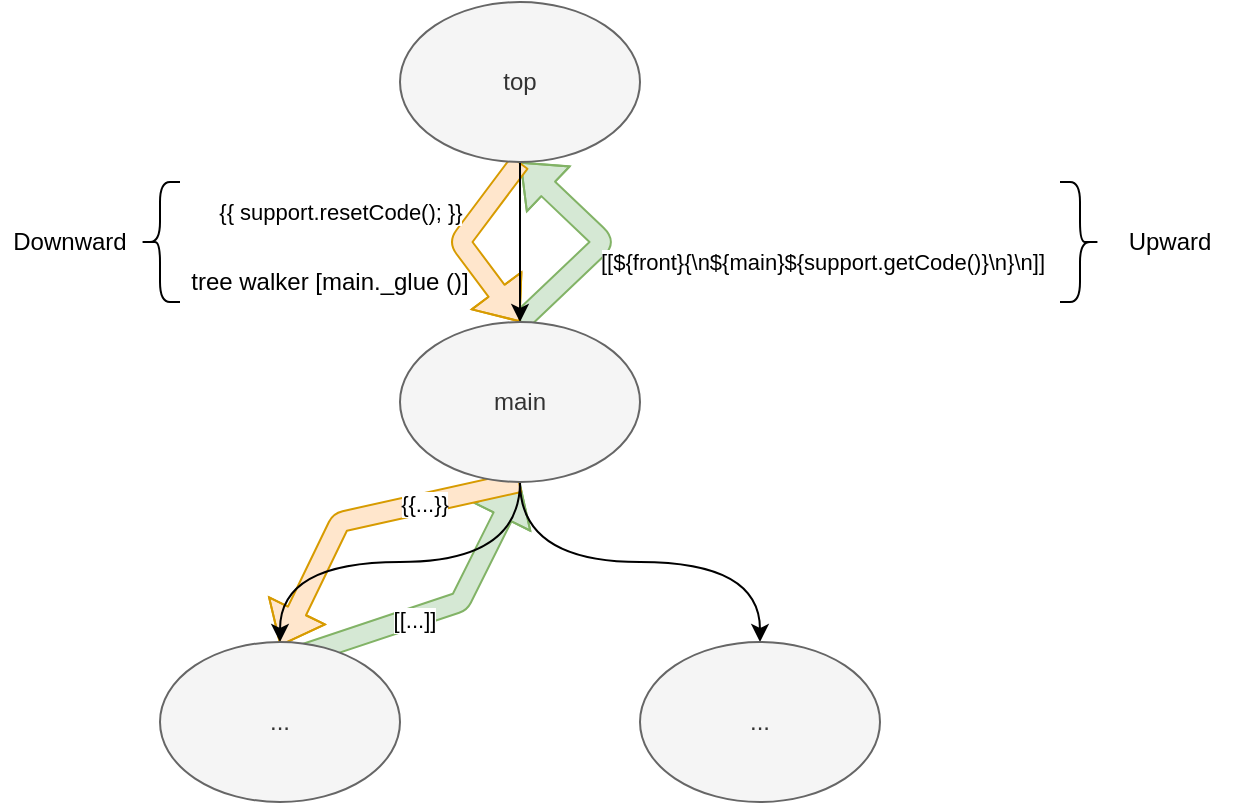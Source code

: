 <mxfile version="14.6.13" type="device"><diagram id="RzvkpYXUeIA2Cgt1Kg2k" name="Page-1"><mxGraphModel dx="1580" dy="1151" grid="1" gridSize="10" guides="1" tooltips="1" connect="1" arrows="1" fold="1" page="1" pageScale="1" pageWidth="1100" pageHeight="850" math="0" shadow="0"><root><mxCell id="0"/><mxCell id="1" parent="0"/><mxCell id="J16P1Fx0aGhfprqaCuTA-19" value="" style="shape=flexArrow;endArrow=classic;html=1;entryX=0.5;entryY=1;entryDx=0;entryDy=0;fillColor=#d5e8d4;strokeColor=#82b366;exitX=0.5;exitY=0;exitDx=0;exitDy=0;exitPerimeter=0;" edge="1" parent="1" source="J16P1Fx0aGhfprqaCuTA-2" target="J16P1Fx0aGhfprqaCuTA-1"><mxGeometry width="50" height="50" relative="1" as="geometry"><mxPoint x="220" y="420" as="sourcePoint"/><mxPoint x="340" y="330" as="targetPoint"/><Array as="points"><mxPoint x="372" y="200"/></Array></mxGeometry></mxCell><mxCell id="J16P1Fx0aGhfprqaCuTA-20" value="[[${front}{\n${main}${support.getCode()}\n}\n]]" style="edgeLabel;html=1;align=center;verticalAlign=middle;resizable=0;points=[];" vertex="1" connectable="0" parent="J16P1Fx0aGhfprqaCuTA-19"><mxGeometry x="-0.133" y="-1" relative="1" as="geometry"><mxPoint x="113" y="4" as="offset"/></mxGeometry></mxCell><mxCell id="J16P1Fx0aGhfprqaCuTA-17" value="" style="shape=flexArrow;endArrow=classic;html=1;entryX=0.5;entryY=1;entryDx=0;entryDy=0;fillColor=#d5e8d4;strokeColor=#82b366;" edge="1" parent="1" target="J16P1Fx0aGhfprqaCuTA-2"><mxGeometry width="50" height="50" relative="1" as="geometry"><mxPoint x="210" y="410" as="sourcePoint"/><mxPoint x="700" y="390" as="targetPoint"/><Array as="points"><mxPoint x="300" y="380"/></Array></mxGeometry></mxCell><mxCell id="J16P1Fx0aGhfprqaCuTA-18" value="[[...]]" style="edgeLabel;html=1;align=center;verticalAlign=middle;resizable=0;points=[];" vertex="1" connectable="0" parent="J16P1Fx0aGhfprqaCuTA-17"><mxGeometry x="-0.133" y="-1" relative="1" as="geometry"><mxPoint as="offset"/></mxGeometry></mxCell><mxCell id="J16P1Fx0aGhfprqaCuTA-13" value="" style="shape=flexArrow;endArrow=classic;html=1;exitX=0.5;exitY=1;exitDx=0;exitDy=0;fillColor=#ffe6cc;strokeColor=#d79b00;entryX=0.5;entryY=0;entryDx=0;entryDy=0;" edge="1" parent="1" source="J16P1Fx0aGhfprqaCuTA-1" target="J16P1Fx0aGhfprqaCuTA-2"><mxGeometry width="50" height="50" relative="1" as="geometry"><mxPoint x="630" y="440" as="sourcePoint"/><mxPoint x="288" y="260" as="targetPoint"/><Array as="points"><mxPoint x="300" y="200"/></Array></mxGeometry></mxCell><mxCell id="J16P1Fx0aGhfprqaCuTA-14" value="{{ support.resetCode(); }}" style="edgeLabel;html=1;align=center;verticalAlign=middle;resizable=0;points=[];" vertex="1" connectable="0" parent="J16P1Fx0aGhfprqaCuTA-13"><mxGeometry x="-0.383" y="-1" relative="1" as="geometry"><mxPoint x="-71" y="1" as="offset"/></mxGeometry></mxCell><mxCell id="J16P1Fx0aGhfprqaCuTA-15" value="" style="shape=flexArrow;endArrow=classic;html=1;exitX=0.5;exitY=1;exitDx=0;exitDy=0;fillColor=#ffe6cc;strokeColor=#d79b00;" edge="1" parent="1" source="J16P1Fx0aGhfprqaCuTA-2"><mxGeometry width="50" height="50" relative="1" as="geometry"><mxPoint x="297.574" y="158.284" as="sourcePoint"/><mxPoint x="210" y="402" as="targetPoint"/><Array as="points"><mxPoint x="240" y="340"/></Array></mxGeometry></mxCell><mxCell id="J16P1Fx0aGhfprqaCuTA-16" value="{{...}}" style="edgeLabel;html=1;align=center;verticalAlign=middle;resizable=0;points=[];" vertex="1" connectable="0" parent="J16P1Fx0aGhfprqaCuTA-15"><mxGeometry x="-0.383" y="-1" relative="1" as="geometry"><mxPoint y="1" as="offset"/></mxGeometry></mxCell><mxCell id="J16P1Fx0aGhfprqaCuTA-9" style="edgeStyle=orthogonalEdgeStyle;orthogonalLoop=1;jettySize=auto;html=1;exitX=0.5;exitY=1;exitDx=0;exitDy=0;curved=1;" edge="1" parent="1" source="J16P1Fx0aGhfprqaCuTA-1" target="J16P1Fx0aGhfprqaCuTA-2"><mxGeometry relative="1" as="geometry"/></mxCell><mxCell id="J16P1Fx0aGhfprqaCuTA-1" value="top" style="ellipse;whiteSpace=wrap;html=1;fillColor=#f5f5f5;strokeColor=#666666;fontColor=#333333;" vertex="1" parent="1"><mxGeometry x="270" y="80" width="120" height="80" as="geometry"/></mxCell><mxCell id="J16P1Fx0aGhfprqaCuTA-10" style="edgeStyle=orthogonalEdgeStyle;curved=1;orthogonalLoop=1;jettySize=auto;html=1;exitX=0.5;exitY=1;exitDx=0;exitDy=0;entryX=0.5;entryY=0;entryDx=0;entryDy=0;" edge="1" parent="1" source="J16P1Fx0aGhfprqaCuTA-2" target="J16P1Fx0aGhfprqaCuTA-4"><mxGeometry relative="1" as="geometry"/></mxCell><mxCell id="J16P1Fx0aGhfprqaCuTA-11" style="edgeStyle=orthogonalEdgeStyle;curved=1;orthogonalLoop=1;jettySize=auto;html=1;" edge="1" parent="1" source="J16P1Fx0aGhfprqaCuTA-2" target="J16P1Fx0aGhfprqaCuTA-5"><mxGeometry relative="1" as="geometry"/></mxCell><mxCell id="J16P1Fx0aGhfprqaCuTA-2" value="main" style="ellipse;whiteSpace=wrap;html=1;fillColor=#f5f5f5;strokeColor=#666666;fontColor=#333333;" vertex="1" parent="1"><mxGeometry x="270" y="240" width="120" height="80" as="geometry"/></mxCell><mxCell id="J16P1Fx0aGhfprqaCuTA-4" value="..." style="ellipse;whiteSpace=wrap;html=1;fillColor=#f5f5f5;strokeColor=#666666;fontColor=#333333;" vertex="1" parent="1"><mxGeometry x="150" y="400" width="120" height="80" as="geometry"/></mxCell><mxCell id="J16P1Fx0aGhfprqaCuTA-5" value="..." style="ellipse;whiteSpace=wrap;html=1;fillColor=#f5f5f5;strokeColor=#666666;fontColor=#333333;" vertex="1" parent="1"><mxGeometry x="390" y="400" width="120" height="80" as="geometry"/></mxCell><mxCell id="J16P1Fx0aGhfprqaCuTA-21" value="" style="shape=curlyBracket;whiteSpace=wrap;html=1;rounded=1;" vertex="1" parent="1"><mxGeometry x="140" y="170" width="20" height="60" as="geometry"/></mxCell><mxCell id="J16P1Fx0aGhfprqaCuTA-22" value="" style="shape=curlyBracket;whiteSpace=wrap;html=1;rounded=1;rotation=-180;" vertex="1" parent="1"><mxGeometry x="600" y="170" width="20" height="60" as="geometry"/></mxCell><mxCell id="J16P1Fx0aGhfprqaCuTA-23" value="Downward" style="text;html=1;strokeColor=none;fillColor=none;align=center;verticalAlign=middle;whiteSpace=wrap;rounded=0;" vertex="1" parent="1"><mxGeometry x="70" y="190" width="70" height="20" as="geometry"/></mxCell><mxCell id="J16P1Fx0aGhfprqaCuTA-24" value="Upward" style="text;html=1;strokeColor=none;fillColor=none;align=center;verticalAlign=middle;whiteSpace=wrap;rounded=0;" vertex="1" parent="1"><mxGeometry x="620" y="190" width="70" height="20" as="geometry"/></mxCell><mxCell id="J16P1Fx0aGhfprqaCuTA-25" value="tree walker [main._glue ()]" style="text;html=1;strokeColor=none;fillColor=none;align=center;verticalAlign=middle;whiteSpace=wrap;rounded=0;" vertex="1" parent="1"><mxGeometry x="160" y="210" width="150" height="20" as="geometry"/></mxCell></root></mxGraphModel></diagram></mxfile>